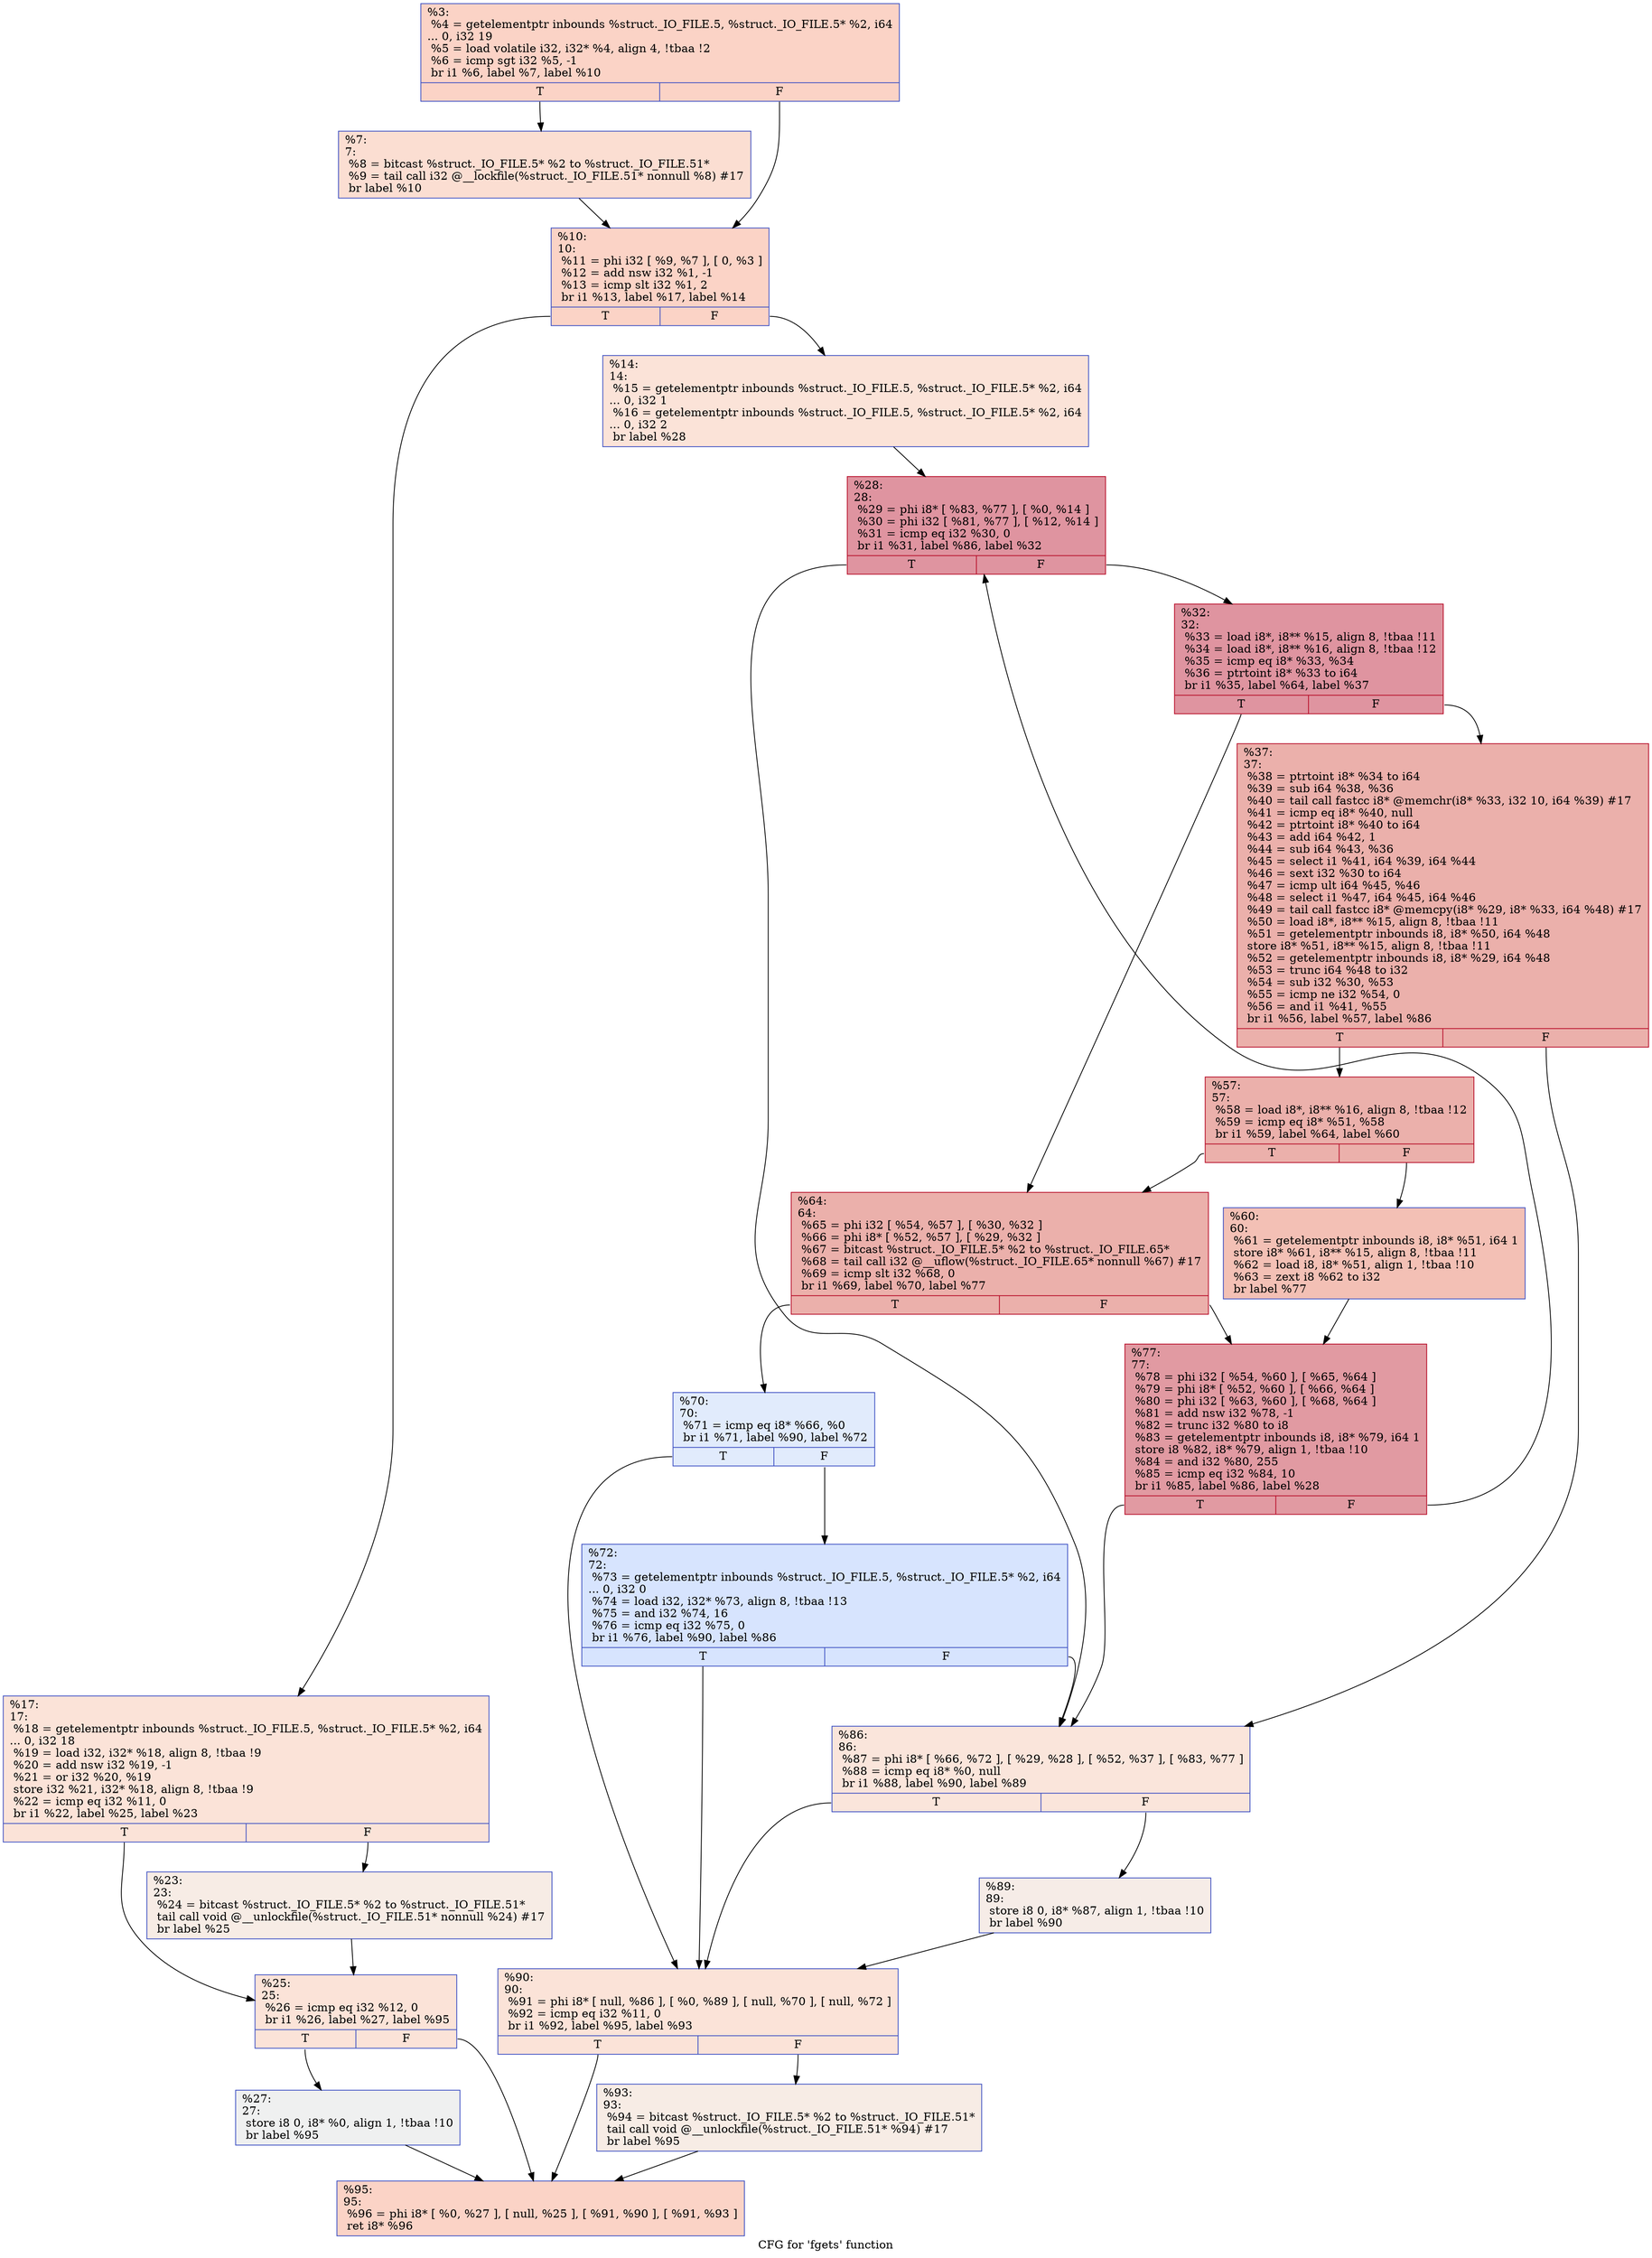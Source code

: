 digraph "CFG for 'fgets' function" {
	label="CFG for 'fgets' function";

	Node0x123a5b0 [shape=record,color="#3d50c3ff", style=filled, fillcolor="#f59c7d70",label="{%3:\l  %4 = getelementptr inbounds %struct._IO_FILE.5, %struct._IO_FILE.5* %2, i64\l... 0, i32 19\l  %5 = load volatile i32, i32* %4, align 4, !tbaa !2\l  %6 = icmp sgt i32 %5, -1\l  br i1 %6, label %7, label %10\l|{<s0>T|<s1>F}}"];
	Node0x123a5b0:s0 -> Node0x123a8a0;
	Node0x123a5b0:s1 -> Node0x123a8f0;
	Node0x123a8a0 [shape=record,color="#3d50c3ff", style=filled, fillcolor="#f7b59970",label="{%7:\l7:                                                \l  %8 = bitcast %struct._IO_FILE.5* %2 to %struct._IO_FILE.51*\l  %9 = tail call i32 @__lockfile(%struct._IO_FILE.51* nonnull %8) #17\l  br label %10\l}"];
	Node0x123a8a0 -> Node0x123a8f0;
	Node0x123a8f0 [shape=record,color="#3d50c3ff", style=filled, fillcolor="#f59c7d70",label="{%10:\l10:                                               \l  %11 = phi i32 [ %9, %7 ], [ 0, %3 ]\l  %12 = add nsw i32 %1, -1\l  %13 = icmp slt i32 %1, 2\l  br i1 %13, label %17, label %14\l|{<s0>T|<s1>F}}"];
	Node0x123a8f0:s0 -> Node0x123a990;
	Node0x123a8f0:s1 -> Node0x123a940;
	Node0x123a940 [shape=record,color="#3d50c3ff", style=filled, fillcolor="#f6bfa670",label="{%14:\l14:                                               \l  %15 = getelementptr inbounds %struct._IO_FILE.5, %struct._IO_FILE.5* %2, i64\l... 0, i32 1\l  %16 = getelementptr inbounds %struct._IO_FILE.5, %struct._IO_FILE.5* %2, i64\l... 0, i32 2\l  br label %28\l}"];
	Node0x123a940 -> Node0x123aad0;
	Node0x123a990 [shape=record,color="#3d50c3ff", style=filled, fillcolor="#f6bfa670",label="{%17:\l17:                                               \l  %18 = getelementptr inbounds %struct._IO_FILE.5, %struct._IO_FILE.5* %2, i64\l... 0, i32 18\l  %19 = load i32, i32* %18, align 8, !tbaa !9\l  %20 = add nsw i32 %19, -1\l  %21 = or i32 %20, %19\l  store i32 %21, i32* %18, align 8, !tbaa !9\l  %22 = icmp eq i32 %11, 0\l  br i1 %22, label %25, label %23\l|{<s0>T|<s1>F}}"];
	Node0x123a990:s0 -> Node0x123aa30;
	Node0x123a990:s1 -> Node0x123a9e0;
	Node0x123a9e0 [shape=record,color="#3d50c3ff", style=filled, fillcolor="#ecd3c570",label="{%23:\l23:                                               \l  %24 = bitcast %struct._IO_FILE.5* %2 to %struct._IO_FILE.51*\l  tail call void @__unlockfile(%struct._IO_FILE.51* nonnull %24) #17\l  br label %25\l}"];
	Node0x123a9e0 -> Node0x123aa30;
	Node0x123aa30 [shape=record,color="#3d50c3ff", style=filled, fillcolor="#f6bfa670",label="{%25:\l25:                                               \l  %26 = icmp eq i32 %12, 0\l  br i1 %26, label %27, label %95\l|{<s0>T|<s1>F}}"];
	Node0x123aa30:s0 -> Node0x123aa80;
	Node0x123aa30:s1 -> Node0x123aee0;
	Node0x123aa80 [shape=record,color="#3d50c3ff", style=filled, fillcolor="#dbdcde70",label="{%27:\l27:                                               \l  store i8 0, i8* %0, align 1, !tbaa !10\l  br label %95\l}"];
	Node0x123aa80 -> Node0x123aee0;
	Node0x123aad0 [shape=record,color="#b70d28ff", style=filled, fillcolor="#b70d2870",label="{%28:\l28:                                               \l  %29 = phi i8* [ %83, %77 ], [ %0, %14 ]\l  %30 = phi i32 [ %81, %77 ], [ %12, %14 ]\l  %31 = icmp eq i32 %30, 0\l  br i1 %31, label %86, label %32\l|{<s0>T|<s1>F}}"];
	Node0x123aad0:s0 -> Node0x123ada0;
	Node0x123aad0:s1 -> Node0x123ab20;
	Node0x123ab20 [shape=record,color="#b70d28ff", style=filled, fillcolor="#b70d2870",label="{%32:\l32:                                               \l  %33 = load i8*, i8** %15, align 8, !tbaa !11\l  %34 = load i8*, i8** %16, align 8, !tbaa !12\l  %35 = icmp eq i8* %33, %34\l  %36 = ptrtoint i8* %33 to i64\l  br i1 %35, label %64, label %37\l|{<s0>T|<s1>F}}"];
	Node0x123ab20:s0 -> Node0x123ac60;
	Node0x123ab20:s1 -> Node0x123ab70;
	Node0x123ab70 [shape=record,color="#b70d28ff", style=filled, fillcolor="#d24b4070",label="{%37:\l37:                                               \l  %38 = ptrtoint i8* %34 to i64\l  %39 = sub i64 %38, %36\l  %40 = tail call fastcc i8* @memchr(i8* %33, i32 10, i64 %39) #17\l  %41 = icmp eq i8* %40, null\l  %42 = ptrtoint i8* %40 to i64\l  %43 = add i64 %42, 1\l  %44 = sub i64 %43, %36\l  %45 = select i1 %41, i64 %39, i64 %44\l  %46 = sext i32 %30 to i64\l  %47 = icmp ult i64 %45, %46\l  %48 = select i1 %47, i64 %45, i64 %46\l  %49 = tail call fastcc i8* @memcpy(i8* %29, i8* %33, i64 %48) #17\l  %50 = load i8*, i8** %15, align 8, !tbaa !11\l  %51 = getelementptr inbounds i8, i8* %50, i64 %48\l  store i8* %51, i8** %15, align 8, !tbaa !11\l  %52 = getelementptr inbounds i8, i8* %29, i64 %48\l  %53 = trunc i64 %48 to i32\l  %54 = sub i32 %30, %53\l  %55 = icmp ne i32 %54, 0\l  %56 = and i1 %41, %55\l  br i1 %56, label %57, label %86\l|{<s0>T|<s1>F}}"];
	Node0x123ab70:s0 -> Node0x123abc0;
	Node0x123ab70:s1 -> Node0x123ada0;
	Node0x123abc0 [shape=record,color="#b70d28ff", style=filled, fillcolor="#d24b4070",label="{%57:\l57:                                               \l  %58 = load i8*, i8** %16, align 8, !tbaa !12\l  %59 = icmp eq i8* %51, %58\l  br i1 %59, label %64, label %60\l|{<s0>T|<s1>F}}"];
	Node0x123abc0:s0 -> Node0x123ac60;
	Node0x123abc0:s1 -> Node0x123ac10;
	Node0x123ac10 [shape=record,color="#3d50c3ff", style=filled, fillcolor="#e5705870",label="{%60:\l60:                                               \l  %61 = getelementptr inbounds i8, i8* %51, i64 1\l  store i8* %61, i8** %15, align 8, !tbaa !11\l  %62 = load i8, i8* %51, align 1, !tbaa !10\l  %63 = zext i8 %62 to i32\l  br label %77\l}"];
	Node0x123ac10 -> Node0x123ad50;
	Node0x123ac60 [shape=record,color="#b70d28ff", style=filled, fillcolor="#d24b4070",label="{%64:\l64:                                               \l  %65 = phi i32 [ %54, %57 ], [ %30, %32 ]\l  %66 = phi i8* [ %52, %57 ], [ %29, %32 ]\l  %67 = bitcast %struct._IO_FILE.5* %2 to %struct._IO_FILE.65*\l  %68 = tail call i32 @__uflow(%struct._IO_FILE.65* nonnull %67) #17\l  %69 = icmp slt i32 %68, 0\l  br i1 %69, label %70, label %77\l|{<s0>T|<s1>F}}"];
	Node0x123ac60:s0 -> Node0x123acb0;
	Node0x123ac60:s1 -> Node0x123ad50;
	Node0x123acb0 [shape=record,color="#3d50c3ff", style=filled, fillcolor="#bbd1f870",label="{%70:\l70:                                               \l  %71 = icmp eq i8* %66, %0\l  br i1 %71, label %90, label %72\l|{<s0>T|<s1>F}}"];
	Node0x123acb0:s0 -> Node0x123ae40;
	Node0x123acb0:s1 -> Node0x123ad00;
	Node0x123ad00 [shape=record,color="#3d50c3ff", style=filled, fillcolor="#a5c3fe70",label="{%72:\l72:                                               \l  %73 = getelementptr inbounds %struct._IO_FILE.5, %struct._IO_FILE.5* %2, i64\l... 0, i32 0\l  %74 = load i32, i32* %73, align 8, !tbaa !13\l  %75 = and i32 %74, 16\l  %76 = icmp eq i32 %75, 0\l  br i1 %76, label %90, label %86\l|{<s0>T|<s1>F}}"];
	Node0x123ad00:s0 -> Node0x123ae40;
	Node0x123ad00:s1 -> Node0x123ada0;
	Node0x123ad50 [shape=record,color="#b70d28ff", style=filled, fillcolor="#bb1b2c70",label="{%77:\l77:                                               \l  %78 = phi i32 [ %54, %60 ], [ %65, %64 ]\l  %79 = phi i8* [ %52, %60 ], [ %66, %64 ]\l  %80 = phi i32 [ %63, %60 ], [ %68, %64 ]\l  %81 = add nsw i32 %78, -1\l  %82 = trunc i32 %80 to i8\l  %83 = getelementptr inbounds i8, i8* %79, i64 1\l  store i8 %82, i8* %79, align 1, !tbaa !10\l  %84 = and i32 %80, 255\l  %85 = icmp eq i32 %84, 10\l  br i1 %85, label %86, label %28\l|{<s0>T|<s1>F}}"];
	Node0x123ad50:s0 -> Node0x123ada0;
	Node0x123ad50:s1 -> Node0x123aad0;
	Node0x123ada0 [shape=record,color="#3d50c3ff", style=filled, fillcolor="#f4c5ad70",label="{%86:\l86:                                               \l  %87 = phi i8* [ %66, %72 ], [ %29, %28 ], [ %52, %37 ], [ %83, %77 ]\l  %88 = icmp eq i8* %0, null\l  br i1 %88, label %90, label %89\l|{<s0>T|<s1>F}}"];
	Node0x123ada0:s0 -> Node0x123ae40;
	Node0x123ada0:s1 -> Node0x123adf0;
	Node0x123adf0 [shape=record,color="#3d50c3ff", style=filled, fillcolor="#ead5c970",label="{%89:\l89:                                               \l  store i8 0, i8* %87, align 1, !tbaa !10\l  br label %90\l}"];
	Node0x123adf0 -> Node0x123ae40;
	Node0x123ae40 [shape=record,color="#3d50c3ff", style=filled, fillcolor="#f6bfa670",label="{%90:\l90:                                               \l  %91 = phi i8* [ null, %86 ], [ %0, %89 ], [ null, %70 ], [ null, %72 ]\l  %92 = icmp eq i32 %11, 0\l  br i1 %92, label %95, label %93\l|{<s0>T|<s1>F}}"];
	Node0x123ae40:s0 -> Node0x123aee0;
	Node0x123ae40:s1 -> Node0x123ae90;
	Node0x123ae90 [shape=record,color="#3d50c3ff", style=filled, fillcolor="#ecd3c570",label="{%93:\l93:                                               \l  %94 = bitcast %struct._IO_FILE.5* %2 to %struct._IO_FILE.51*\l  tail call void @__unlockfile(%struct._IO_FILE.51* %94) #17\l  br label %95\l}"];
	Node0x123ae90 -> Node0x123aee0;
	Node0x123aee0 [shape=record,color="#3d50c3ff", style=filled, fillcolor="#f59c7d70",label="{%95:\l95:                                               \l  %96 = phi i8* [ %0, %27 ], [ null, %25 ], [ %91, %90 ], [ %91, %93 ]\l  ret i8* %96\l}"];
}
